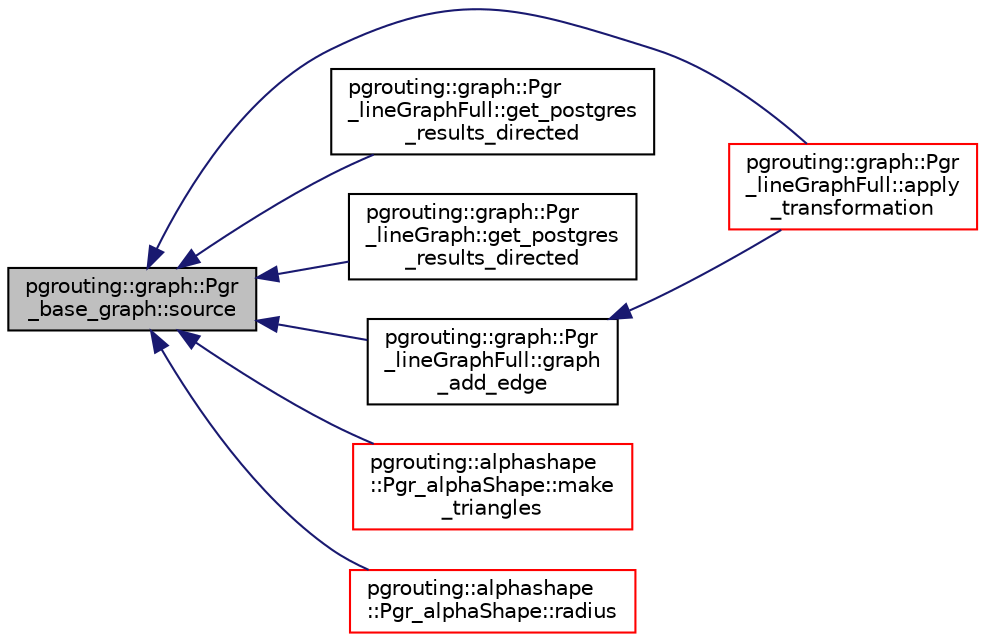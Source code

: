 digraph "pgrouting::graph::Pgr_base_graph::source"
{
  edge [fontname="Helvetica",fontsize="10",labelfontname="Helvetica",labelfontsize="10"];
  node [fontname="Helvetica",fontsize="10",shape=record];
  rankdir="LR";
  Node205 [label="pgrouting::graph::Pgr\l_base_graph::source",height=0.2,width=0.4,color="black", fillcolor="grey75", style="filled", fontcolor="black"];
  Node205 -> Node206 [dir="back",color="midnightblue",fontsize="10",style="solid",fontname="Helvetica"];
  Node206 [label="pgrouting::graph::Pgr\l_lineGraphFull::apply\l_transformation",height=0.2,width=0.4,color="red", fillcolor="white", style="filled",URL="$classpgrouting_1_1graph_1_1Pgr__lineGraphFull.html#ae03853a505783f37f22636ea3e97b4f3"];
  Node205 -> Node208 [dir="back",color="midnightblue",fontsize="10",style="solid",fontname="Helvetica"];
  Node208 [label="pgrouting::graph::Pgr\l_lineGraphFull::get_postgres\l_results_directed",height=0.2,width=0.4,color="black", fillcolor="white", style="filled",URL="$classpgrouting_1_1graph_1_1Pgr__lineGraphFull.html#af0cf958391c3a94623de1e3c010f274d"];
  Node205 -> Node209 [dir="back",color="midnightblue",fontsize="10",style="solid",fontname="Helvetica"];
  Node209 [label="pgrouting::graph::Pgr\l_lineGraph::get_postgres\l_results_directed",height=0.2,width=0.4,color="black", fillcolor="white", style="filled",URL="$classpgrouting_1_1graph_1_1Pgr__lineGraph.html#a32640e84c6abe522dcbeef889481a21b"];
  Node205 -> Node210 [dir="back",color="midnightblue",fontsize="10",style="solid",fontname="Helvetica"];
  Node210 [label="pgrouting::graph::Pgr\l_lineGraphFull::graph\l_add_edge",height=0.2,width=0.4,color="black", fillcolor="white", style="filled",URL="$classpgrouting_1_1graph_1_1Pgr__lineGraphFull.html#aa6f37d724f89d29cc1ad0612de7cd73e"];
  Node210 -> Node206 [dir="back",color="midnightblue",fontsize="10",style="solid",fontname="Helvetica"];
  Node205 -> Node211 [dir="back",color="midnightblue",fontsize="10",style="solid",fontname="Helvetica"];
  Node211 [label="pgrouting::alphashape\l::Pgr_alphaShape::make\l_triangles",height=0.2,width=0.4,color="red", fillcolor="white", style="filled",URL="$classpgrouting_1_1alphashape_1_1Pgr__alphaShape.html#ae7396720e0806b3984765eede95a313c"];
  Node205 -> Node213 [dir="back",color="midnightblue",fontsize="10",style="solid",fontname="Helvetica"];
  Node213 [label="pgrouting::alphashape\l::Pgr_alphaShape::radius",height=0.2,width=0.4,color="red", fillcolor="white", style="filled",URL="$classpgrouting_1_1alphashape_1_1Pgr__alphaShape.html#a62d1dff3070311554ae6ce2765c1b077"];
}

